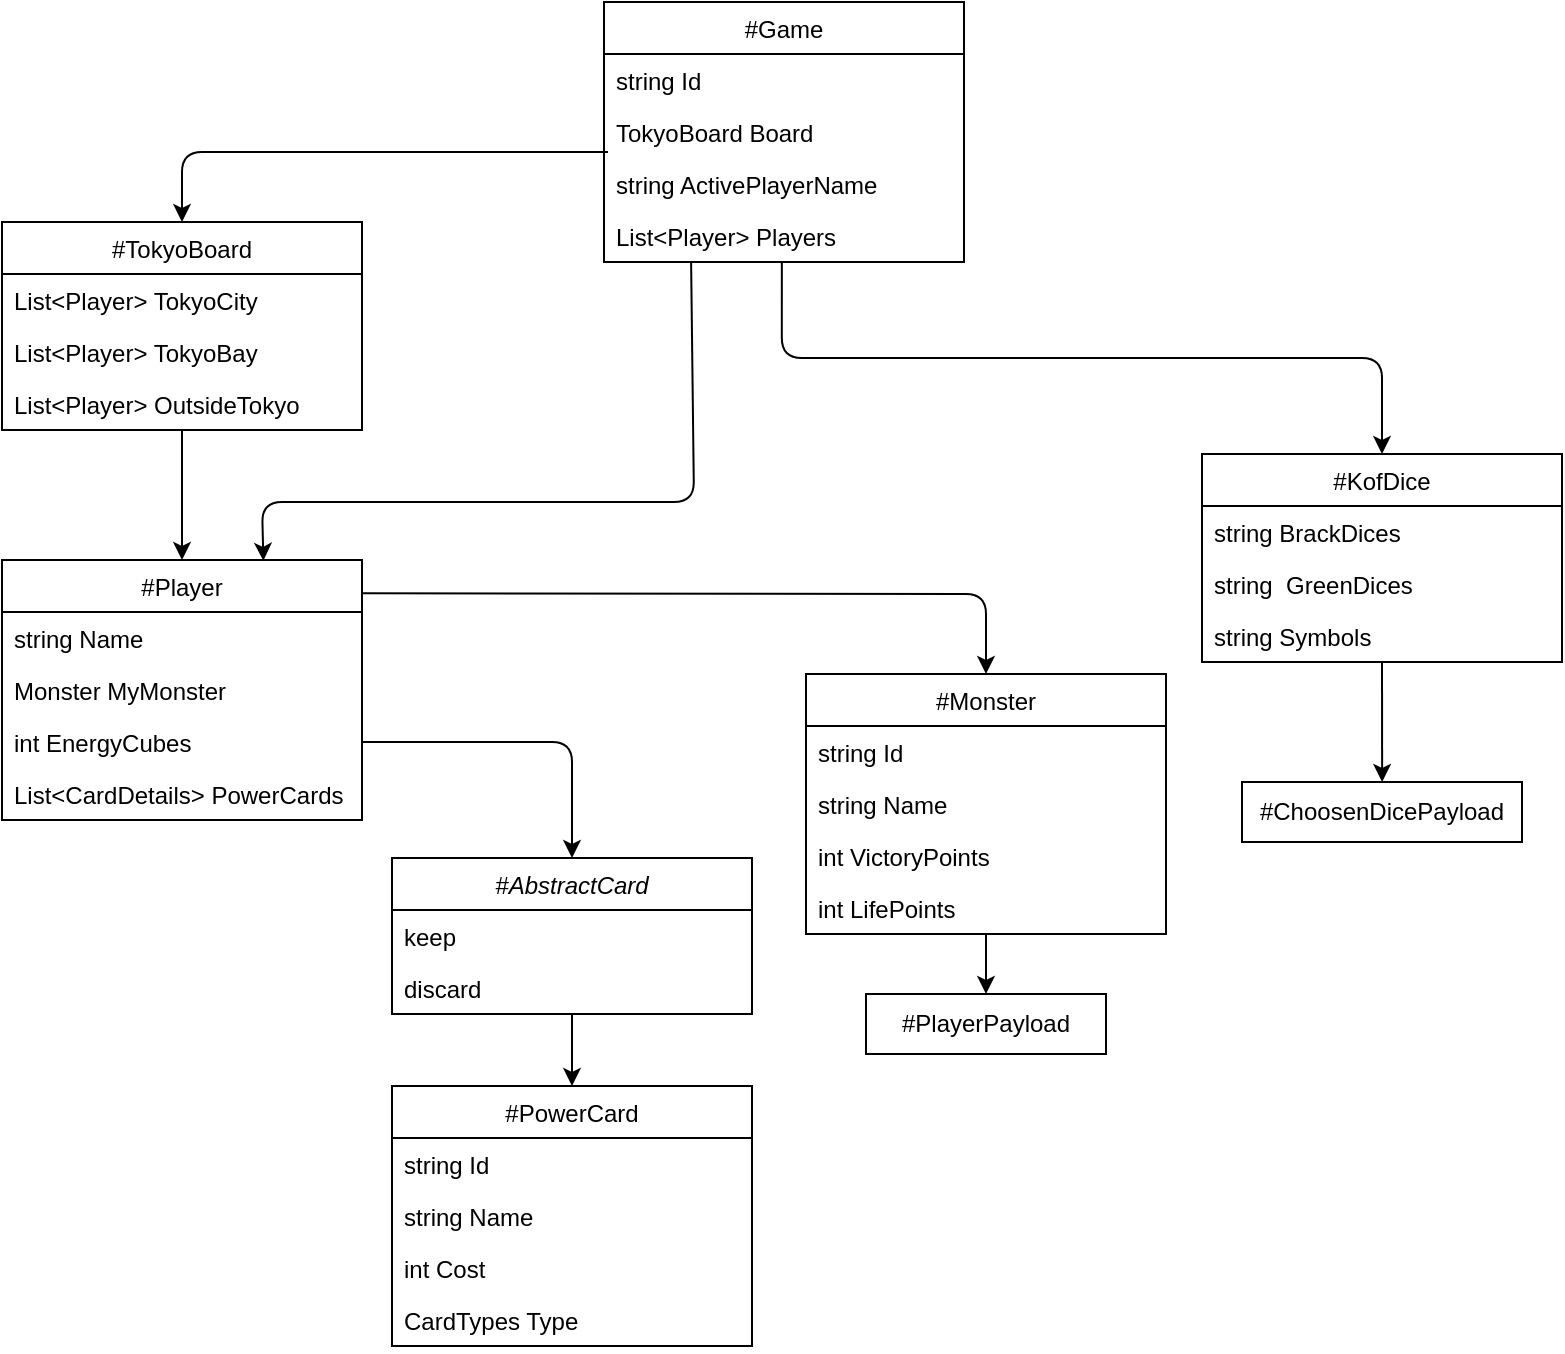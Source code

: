 <mxfile>
    <diagram id="dh2xfWvXKC8qGt1fWZpM" name="Page-1">
        <mxGraphModel dx="848" dy="606" grid="1" gridSize="10" guides="1" tooltips="1" connect="1" arrows="1" fold="1" page="1" pageScale="1" pageWidth="850" pageHeight="1100" math="0" shadow="0">
            <root>
                <mxCell id="0"/>
                <mxCell id="1" parent="0"/>
                <mxCell id="5" value="#Player" style="swimlane;fontStyle=0;childLayout=stackLayout;horizontal=1;startSize=26;fillColor=none;horizontalStack=0;resizeParent=1;resizeParentMax=0;resizeLast=0;collapsible=1;marginBottom=0;" parent="1" vertex="1">
                    <mxGeometry x="30" y="299" width="180" height="130" as="geometry"/>
                </mxCell>
                <mxCell id="6" value="string Name" style="text;strokeColor=none;fillColor=none;align=left;verticalAlign=top;spacingLeft=4;spacingRight=4;overflow=hidden;rotatable=0;points=[[0,0.5],[1,0.5]];portConstraint=eastwest;" parent="5" vertex="1">
                    <mxGeometry y="26" width="180" height="26" as="geometry"/>
                </mxCell>
                <mxCell id="7" value="Monster MyMonster" style="text;strokeColor=none;fillColor=none;align=left;verticalAlign=top;spacingLeft=4;spacingRight=4;overflow=hidden;rotatable=0;points=[[0,0.5],[1,0.5]];portConstraint=eastwest;" parent="5" vertex="1">
                    <mxGeometry y="52" width="180" height="26" as="geometry"/>
                </mxCell>
                <mxCell id="8" value="int EnergyCubes" style="text;strokeColor=none;fillColor=none;align=left;verticalAlign=top;spacingLeft=4;spacingRight=4;overflow=hidden;rotatable=0;points=[[0,0.5],[1,0.5]];portConstraint=eastwest;" parent="5" vertex="1">
                    <mxGeometry y="78" width="180" height="26" as="geometry"/>
                </mxCell>
                <mxCell id="9" value="List&lt;CardDetails&gt; PowerCards" style="text;strokeColor=none;fillColor=none;align=left;verticalAlign=top;spacingLeft=4;spacingRight=4;overflow=hidden;rotatable=0;points=[[0,0.5],[1,0.5]];portConstraint=eastwest;" parent="5" vertex="1">
                    <mxGeometry y="104" width="180" height="26" as="geometry"/>
                </mxCell>
                <mxCell id="24" value="#Game" style="swimlane;fontStyle=0;childLayout=stackLayout;horizontal=1;startSize=26;fillColor=none;horizontalStack=0;resizeParent=1;resizeParentMax=0;resizeLast=0;collapsible=1;marginBottom=0;" parent="1" vertex="1">
                    <mxGeometry x="331" y="20" width="180" height="130" as="geometry"/>
                </mxCell>
                <mxCell id="25" value="string Id" style="text;strokeColor=none;fillColor=none;align=left;verticalAlign=top;spacingLeft=4;spacingRight=4;overflow=hidden;rotatable=0;points=[[0,0.5],[1,0.5]];portConstraint=eastwest;" parent="24" vertex="1">
                    <mxGeometry y="26" width="180" height="26" as="geometry"/>
                </mxCell>
                <mxCell id="26" value="TokyoBoard Board" style="text;strokeColor=none;fillColor=none;align=left;verticalAlign=top;spacingLeft=4;spacingRight=4;overflow=hidden;rotatable=0;points=[[0,0.5],[1,0.5]];portConstraint=eastwest;" parent="24" vertex="1">
                    <mxGeometry y="52" width="180" height="26" as="geometry"/>
                </mxCell>
                <mxCell id="27" value="string ActivePlayerName" style="text;strokeColor=none;fillColor=none;align=left;verticalAlign=top;spacingLeft=4;spacingRight=4;overflow=hidden;rotatable=0;points=[[0,0.5],[1,0.5]];portConstraint=eastwest;" parent="24" vertex="1">
                    <mxGeometry y="78" width="180" height="26" as="geometry"/>
                </mxCell>
                <mxCell id="28" value="List&lt;Player&gt; Players" style="text;strokeColor=none;fillColor=none;align=left;verticalAlign=top;spacingLeft=4;spacingRight=4;overflow=hidden;rotatable=0;points=[[0,0.5],[1,0.5]];portConstraint=eastwest;" parent="24" vertex="1">
                    <mxGeometry y="104" width="180" height="26" as="geometry"/>
                </mxCell>
                <mxCell id="84" value="" style="edgeStyle=none;html=1;entryX=0.5;entryY=0;entryDx=0;entryDy=0;" parent="1" source="29" edge="1" target="85">
                    <mxGeometry relative="1" as="geometry">
                        <mxPoint x="522" y="616" as="targetPoint"/>
                    </mxGeometry>
                </mxCell>
                <mxCell id="29" value="#Monster" style="swimlane;fontStyle=0;childLayout=stackLayout;horizontal=1;startSize=26;fillColor=none;horizontalStack=0;resizeParent=1;resizeParentMax=0;resizeLast=0;collapsible=1;marginBottom=0;" parent="1" vertex="1">
                    <mxGeometry x="432" y="356" width="180" height="130" as="geometry"/>
                </mxCell>
                <mxCell id="30" value="string Id" style="text;strokeColor=none;fillColor=none;align=left;verticalAlign=top;spacingLeft=4;spacingRight=4;overflow=hidden;rotatable=0;points=[[0,0.5],[1,0.5]];portConstraint=eastwest;" parent="29" vertex="1">
                    <mxGeometry y="26" width="180" height="26" as="geometry"/>
                </mxCell>
                <mxCell id="31" value="string Name" style="text;strokeColor=none;fillColor=none;align=left;verticalAlign=top;spacingLeft=4;spacingRight=4;overflow=hidden;rotatable=0;points=[[0,0.5],[1,0.5]];portConstraint=eastwest;" parent="29" vertex="1">
                    <mxGeometry y="52" width="180" height="26" as="geometry"/>
                </mxCell>
                <mxCell id="32" value="int VictoryPoints" style="text;strokeColor=none;fillColor=none;align=left;verticalAlign=top;spacingLeft=4;spacingRight=4;overflow=hidden;rotatable=0;points=[[0,0.5],[1,0.5]];portConstraint=eastwest;" parent="29" vertex="1">
                    <mxGeometry y="78" width="180" height="26" as="geometry"/>
                </mxCell>
                <mxCell id="33" value="int LifePoints" style="text;strokeColor=none;fillColor=none;align=left;verticalAlign=top;spacingLeft=4;spacingRight=4;overflow=hidden;rotatable=0;points=[[0,0.5],[1,0.5]];portConstraint=eastwest;" parent="29" vertex="1">
                    <mxGeometry y="104" width="180" height="26" as="geometry"/>
                </mxCell>
                <mxCell id="62" value="" style="edgeStyle=orthogonalEdgeStyle;html=1;" parent="1" source="36" target="55" edge="1">
                    <mxGeometry relative="1" as="geometry"/>
                </mxCell>
                <mxCell id="36" value="#AbstractCard" style="swimlane;fontStyle=2;childLayout=stackLayout;horizontal=1;startSize=26;fillColor=none;horizontalStack=0;resizeParent=1;resizeParentMax=0;resizeLast=0;collapsible=1;marginBottom=0;" parent="1" vertex="1">
                    <mxGeometry x="225" y="448" width="180" height="78" as="geometry"/>
                </mxCell>
                <mxCell id="37" value="keep" style="text;strokeColor=none;fillColor=none;align=left;verticalAlign=top;spacingLeft=4;spacingRight=4;overflow=hidden;rotatable=0;points=[[0,0.5],[1,0.5]];portConstraint=eastwest;" parent="36" vertex="1">
                    <mxGeometry y="26" width="180" height="26" as="geometry"/>
                </mxCell>
                <mxCell id="38" value="discard" style="text;strokeColor=none;fillColor=none;align=left;verticalAlign=top;spacingLeft=4;spacingRight=4;overflow=hidden;rotatable=0;points=[[0,0.5],[1,0.5]];portConstraint=eastwest;" parent="36" vertex="1">
                    <mxGeometry y="52" width="180" height="26" as="geometry"/>
                </mxCell>
                <mxCell id="49" style="edgeStyle=none;html=1;entryX=0.5;entryY=0;entryDx=0;entryDy=0;" parent="1" source="44" target="5" edge="1">
                    <mxGeometry relative="1" as="geometry">
                        <mxPoint x="120" y="250" as="targetPoint"/>
                    </mxGeometry>
                </mxCell>
                <mxCell id="76" style="edgeStyle=orthogonalEdgeStyle;html=1;exitX=0.5;exitY=0;exitDx=0;exitDy=0;entryX=0.011;entryY=-0.115;entryDx=0;entryDy=0;entryPerimeter=0;startArrow=classic;startFill=1;endArrow=none;endFill=0;" parent="1" source="44" target="27" edge="1">
                    <mxGeometry relative="1" as="geometry">
                        <Array as="points">
                            <mxPoint x="120" y="95"/>
                        </Array>
                    </mxGeometry>
                </mxCell>
                <mxCell id="44" value="#TokyoBoard" style="swimlane;fontStyle=0;childLayout=stackLayout;horizontal=1;startSize=26;fillColor=none;horizontalStack=0;resizeParent=1;resizeParentMax=0;resizeLast=0;collapsible=1;marginBottom=0;" parent="1" vertex="1">
                    <mxGeometry x="30" y="130" width="180" height="104" as="geometry"/>
                </mxCell>
                <mxCell id="45" value="List&lt;Player&gt; TokyoCity" style="text;strokeColor=none;fillColor=none;align=left;verticalAlign=top;spacingLeft=4;spacingRight=4;overflow=hidden;rotatable=0;points=[[0,0.5],[1,0.5]];portConstraint=eastwest;" parent="44" vertex="1">
                    <mxGeometry y="26" width="180" height="26" as="geometry"/>
                </mxCell>
                <mxCell id="46" value="List&lt;Player&gt; TokyoBay" style="text;strokeColor=none;fillColor=none;align=left;verticalAlign=top;spacingLeft=4;spacingRight=4;overflow=hidden;rotatable=0;points=[[0,0.5],[1,0.5]];portConstraint=eastwest;" parent="44" vertex="1">
                    <mxGeometry y="52" width="180" height="26" as="geometry"/>
                </mxCell>
                <mxCell id="47" value="List&lt;Player&gt; OutsideTokyo" style="text;strokeColor=none;fillColor=none;align=left;verticalAlign=top;spacingLeft=4;spacingRight=4;overflow=hidden;rotatable=0;points=[[0,0.5],[1,0.5]];portConstraint=eastwest;" parent="44" vertex="1">
                    <mxGeometry y="78" width="180" height="26" as="geometry"/>
                </mxCell>
                <mxCell id="78" style="edgeStyle=orthogonalEdgeStyle;shape=connector;rounded=1;html=1;exitX=0.5;exitY=0;exitDx=0;exitDy=0;entryX=0.494;entryY=1;entryDx=0;entryDy=0;entryPerimeter=0;labelBackgroundColor=default;fontFamily=Helvetica;fontSize=11;fontColor=default;startArrow=classic;startFill=1;endArrow=none;endFill=0;strokeColor=default;" parent="1" source="50" target="28" edge="1">
                    <mxGeometry relative="1" as="geometry"/>
                </mxCell>
                <mxCell id="91" style="edgeStyle=none;html=1;exitX=0.5;exitY=1;exitDx=0;exitDy=0;" edge="1" parent="1" source="50">
                    <mxGeometry relative="1" as="geometry">
                        <mxPoint x="720.069" y="410.0" as="targetPoint"/>
                    </mxGeometry>
                </mxCell>
                <mxCell id="50" value="#KofDice" style="swimlane;fontStyle=0;childLayout=stackLayout;horizontal=1;startSize=26;fillColor=none;horizontalStack=0;resizeParent=1;resizeParentMax=0;resizeLast=0;collapsible=1;marginBottom=0;" parent="1" vertex="1">
                    <mxGeometry x="630" y="246" width="180" height="104" as="geometry"/>
                </mxCell>
                <mxCell id="51" value="string BrackDices" style="text;strokeColor=none;fillColor=none;align=left;verticalAlign=top;spacingLeft=4;spacingRight=4;overflow=hidden;rotatable=0;points=[[0,0.5],[1,0.5]];portConstraint=eastwest;" parent="50" vertex="1">
                    <mxGeometry y="26" width="180" height="26" as="geometry"/>
                </mxCell>
                <mxCell id="52" value="string  GreenDices" style="text;strokeColor=none;fillColor=none;align=left;verticalAlign=top;spacingLeft=4;spacingRight=4;overflow=hidden;rotatable=0;points=[[0,0.5],[1,0.5]];portConstraint=eastwest;" parent="50" vertex="1">
                    <mxGeometry y="52" width="180" height="26" as="geometry"/>
                </mxCell>
                <mxCell id="53" value="string Symbols" style="text;strokeColor=none;fillColor=none;align=left;verticalAlign=top;spacingLeft=4;spacingRight=4;overflow=hidden;rotatable=0;points=[[0,0.5],[1,0.5]];portConstraint=eastwest;" parent="50" vertex="1">
                    <mxGeometry y="78" width="180" height="26" as="geometry"/>
                </mxCell>
                <mxCell id="55" value="#PowerCard" style="swimlane;fontStyle=0;childLayout=stackLayout;horizontal=1;startSize=26;fillColor=none;horizontalStack=0;resizeParent=1;resizeParentMax=0;resizeLast=0;collapsible=1;marginBottom=0;" parent="1" vertex="1">
                    <mxGeometry x="225" y="562" width="180" height="130" as="geometry"/>
                </mxCell>
                <mxCell id="56" value="string Id" style="text;strokeColor=none;fillColor=none;align=left;verticalAlign=top;spacingLeft=4;spacingRight=4;overflow=hidden;rotatable=0;points=[[0,0.5],[1,0.5]];portConstraint=eastwest;" parent="55" vertex="1">
                    <mxGeometry y="26" width="180" height="26" as="geometry"/>
                </mxCell>
                <mxCell id="57" value="string Name" style="text;strokeColor=none;fillColor=none;align=left;verticalAlign=top;spacingLeft=4;spacingRight=4;overflow=hidden;rotatable=0;points=[[0,0.5],[1,0.5]];portConstraint=eastwest;" parent="55" vertex="1">
                    <mxGeometry y="52" width="180" height="26" as="geometry"/>
                </mxCell>
                <mxCell id="58" value="int Cost" style="text;strokeColor=none;fillColor=none;align=left;verticalAlign=top;spacingLeft=4;spacingRight=4;overflow=hidden;rotatable=0;points=[[0,0.5],[1,0.5]];portConstraint=eastwest;" parent="55" vertex="1">
                    <mxGeometry y="78" width="180" height="26" as="geometry"/>
                </mxCell>
                <mxCell id="59" value="CardTypes Type" style="text;strokeColor=none;fillColor=none;align=left;verticalAlign=top;spacingLeft=4;spacingRight=4;overflow=hidden;rotatable=0;points=[[0,0.5],[1,0.5]];portConstraint=eastwest;" parent="55" vertex="1">
                    <mxGeometry y="104" width="180" height="26" as="geometry"/>
                </mxCell>
                <mxCell id="85" value="#PlayerPayload" style="rounded=0;whiteSpace=wrap;html=1;" parent="1" vertex="1">
                    <mxGeometry x="462" y="516" width="120" height="30" as="geometry"/>
                </mxCell>
                <mxCell id="87" value="#ChoosenDicePayload" style="rounded=0;whiteSpace=wrap;html=1;" parent="1" vertex="1">
                    <mxGeometry x="650" y="410" width="140" height="30" as="geometry"/>
                </mxCell>
                <mxCell id="88" style="edgeStyle=none;html=1;exitX=1.002;exitY=0.128;exitDx=0;exitDy=0;entryX=0.5;entryY=0;entryDx=0;entryDy=0;exitPerimeter=0;" edge="1" parent="1" source="5" target="29">
                    <mxGeometry relative="1" as="geometry">
                        <Array as="points">
                            <mxPoint x="522" y="316"/>
                        </Array>
                    </mxGeometry>
                </mxCell>
                <mxCell id="89" style="edgeStyle=none;html=1;exitX=1;exitY=0.5;exitDx=0;exitDy=0;entryX=0.5;entryY=0;entryDx=0;entryDy=0;" edge="1" parent="1" source="8" target="36">
                    <mxGeometry relative="1" as="geometry">
                        <Array as="points">
                            <mxPoint x="315" y="390"/>
                        </Array>
                    </mxGeometry>
                </mxCell>
                <mxCell id="94" style="edgeStyle=none;html=1;exitX=0.242;exitY=1.008;exitDx=0;exitDy=0;exitPerimeter=0;entryX=0.726;entryY=0.003;entryDx=0;entryDy=0;entryPerimeter=0;" edge="1" parent="1" source="28" target="5">
                    <mxGeometry relative="1" as="geometry">
                        <Array as="points">
                            <mxPoint x="376" y="270"/>
                            <mxPoint x="160" y="270"/>
                        </Array>
                    </mxGeometry>
                </mxCell>
            </root>
        </mxGraphModel>
    </diagram>
</mxfile>